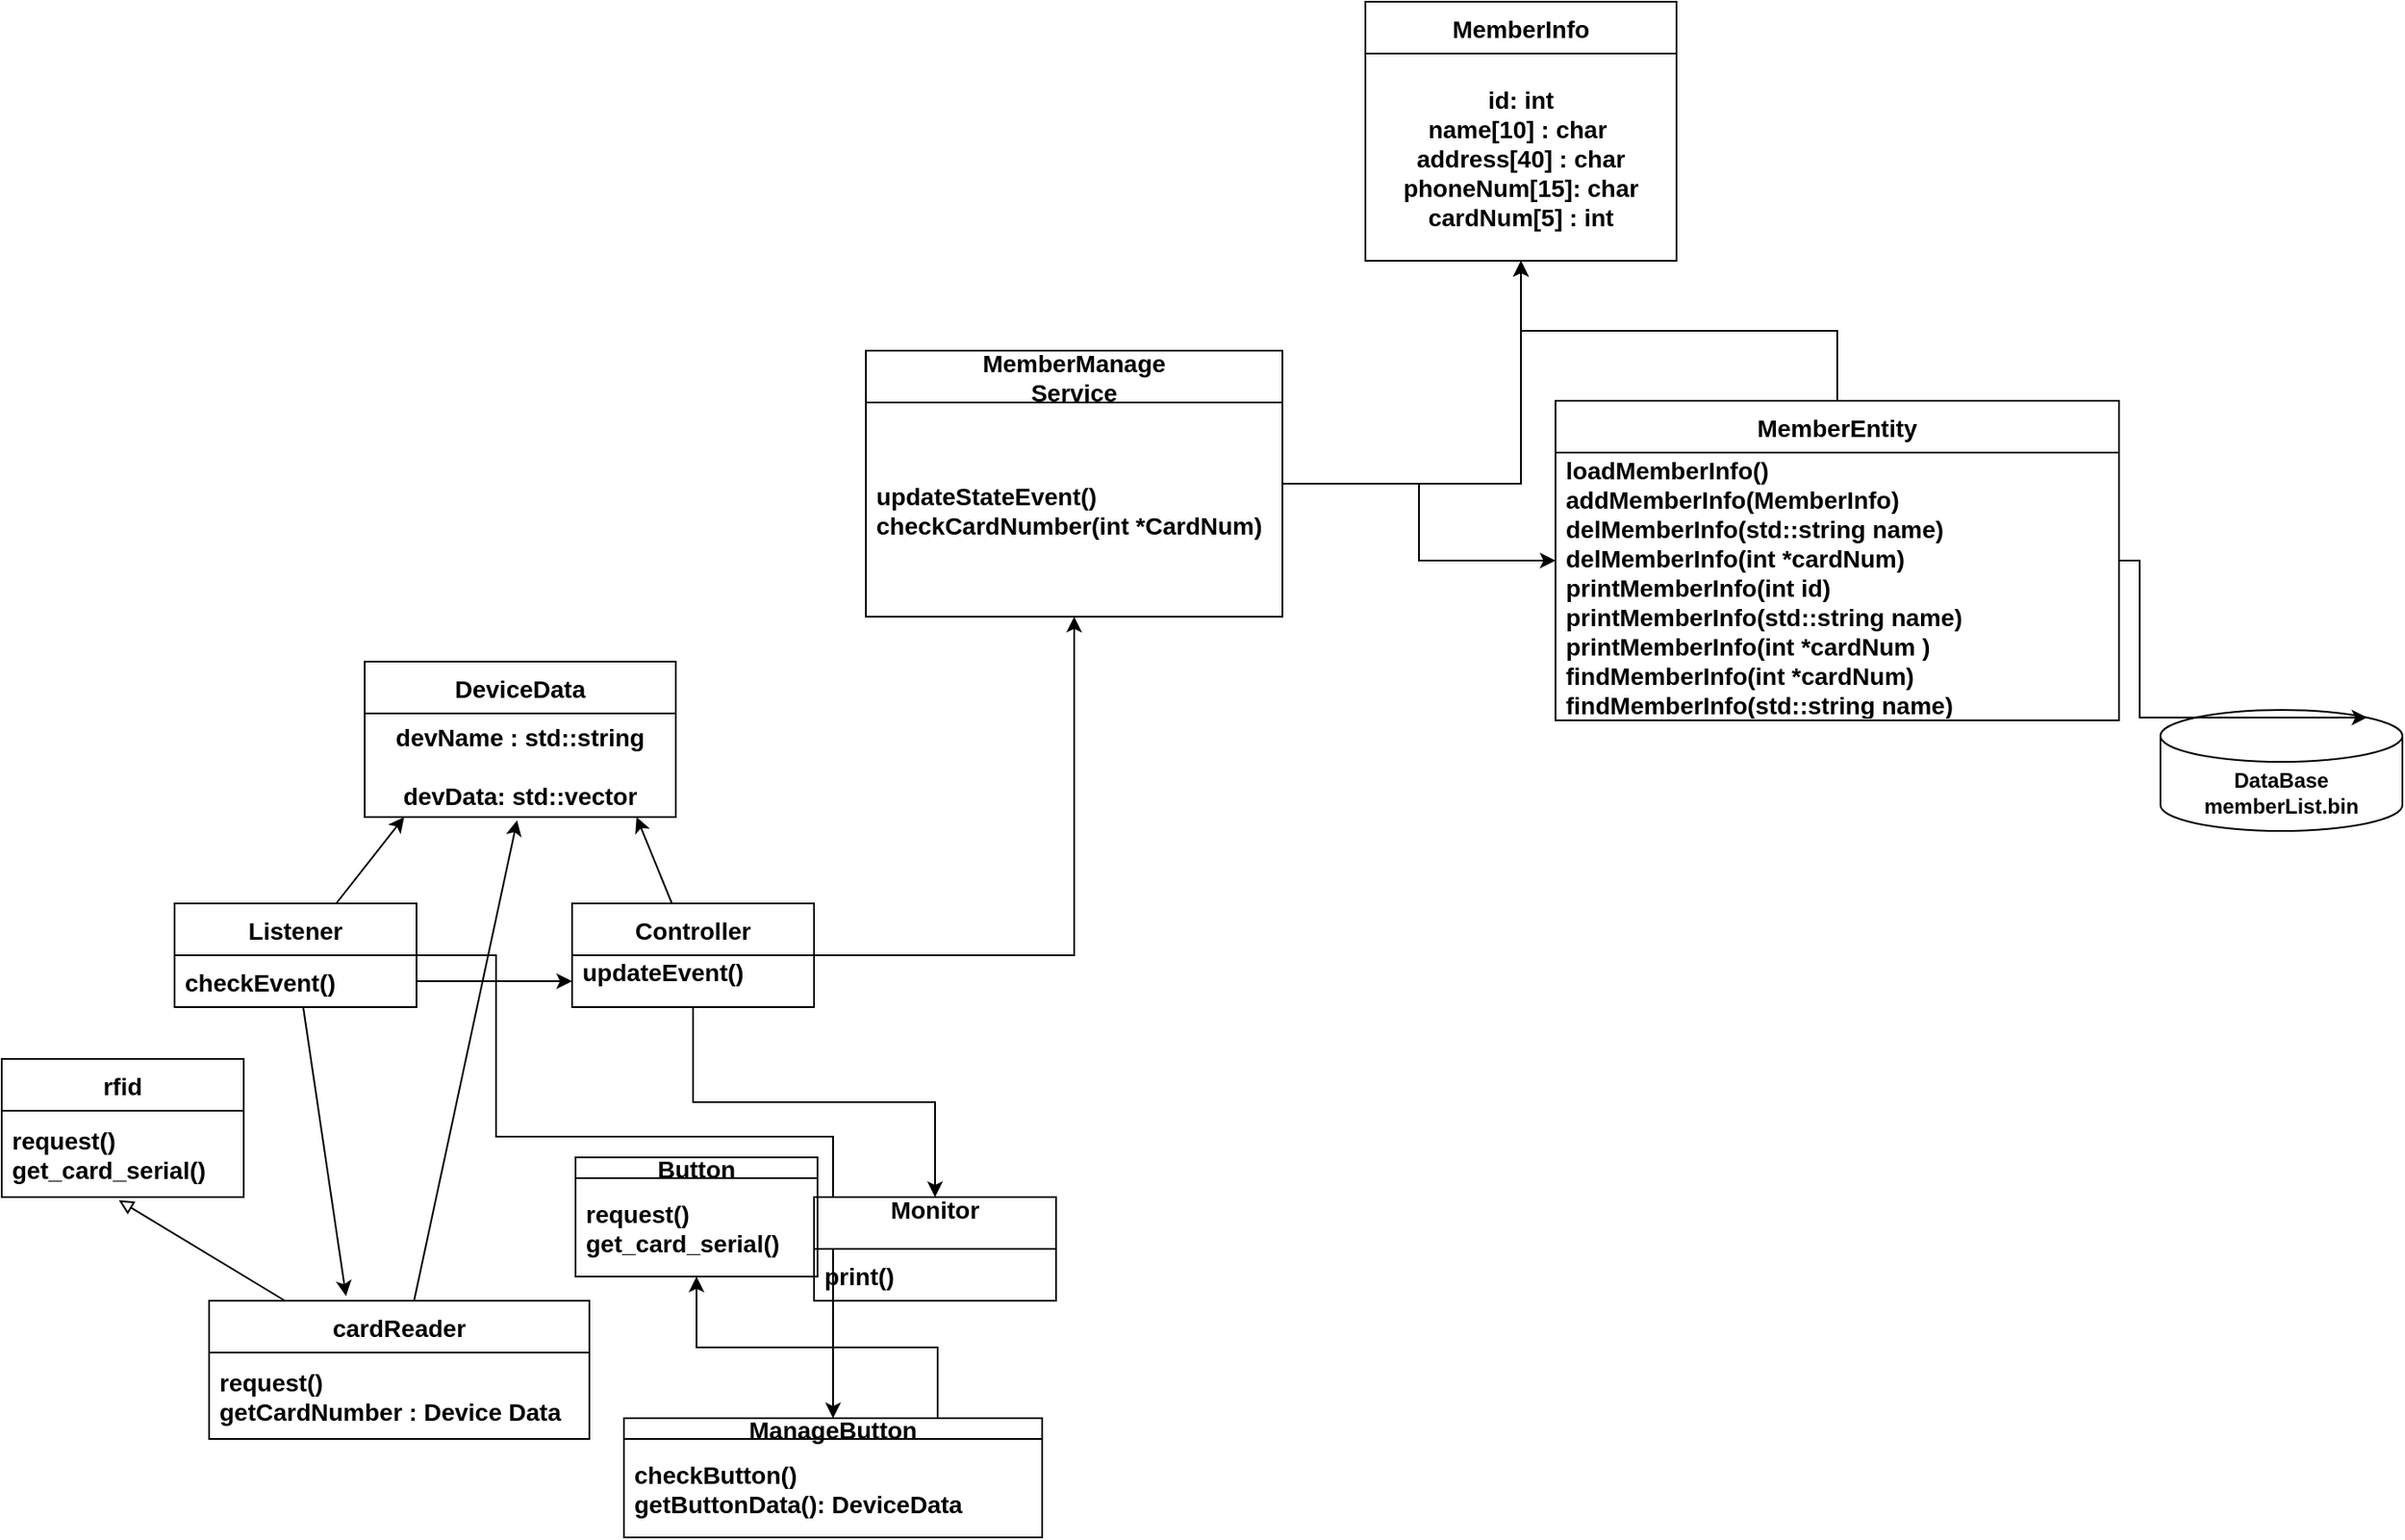 <mxfile>
    <diagram id="cGePYmy4Oo4iDMrLaifH" name="페이지-1">
        <mxGraphModel dx="1800" dy="777" grid="0" gridSize="10" guides="1" tooltips="1" connect="1" arrows="1" fold="1" page="0" pageScale="1" pageWidth="827" pageHeight="1169" background="#ffffff" math="0" shadow="0">
            <root>
                <mxCell id="0"/>
                <mxCell id="1" parent="0"/>
                <mxCell id="43" style="edgeStyle=none;html=1;entryX=0.127;entryY=0.999;entryDx=0;entryDy=0;entryPerimeter=0;endArrow=classic;endFill=1;strokeColor=#000000;" parent="1" source="18" target="37" edge="1">
                    <mxGeometry relative="1" as="geometry"/>
                </mxCell>
                <mxCell id="48" style="edgeStyle=none;html=1;entryX=0.36;entryY=-0.033;entryDx=0;entryDy=0;entryPerimeter=0;endArrow=classic;endFill=1;strokeColor=#000000;" parent="1" source="18" target="38" edge="1">
                    <mxGeometry relative="1" as="geometry"/>
                </mxCell>
                <mxCell id="75" style="edgeStyle=orthogonalEdgeStyle;html=1;entryX=0.5;entryY=0;entryDx=0;entryDy=0;strokeColor=#000000;rounded=0;" edge="1" parent="1" source="18" target="72">
                    <mxGeometry relative="1" as="geometry">
                        <Array as="points">
                            <mxPoint x="-213" y="192"/>
                            <mxPoint x="-213" y="297"/>
                        </Array>
                    </mxGeometry>
                </mxCell>
                <mxCell id="18" value="Listener" style="swimlane;fontStyle=1;childLayout=stackLayout;horizontal=1;startSize=30;horizontalStack=0;resizeParent=1;resizeParentMax=0;resizeLast=0;collapsible=1;marginBottom=0;fontColor=#000000;strokeColor=#000000;gradientColor=#ffffff;fillColor=#FFFFFF;fontSize=14;" parent="1" vertex="1">
                    <mxGeometry x="-399" y="162" width="140" height="60" as="geometry"/>
                </mxCell>
                <mxCell id="19" value="checkEvent()" style="text;strokeColor=#000000;fillColor=none;align=left;verticalAlign=middle;spacingLeft=4;spacingRight=4;overflow=hidden;points=[[0,0.5],[1,0.5]];portConstraint=eastwest;rotatable=0;fontColor=#000000;fontStyle=1;fontSize=14;" parent="18" vertex="1">
                    <mxGeometry y="30" width="140" height="30" as="geometry"/>
                </mxCell>
                <mxCell id="22" value="rfid" style="swimlane;fontStyle=1;childLayout=stackLayout;horizontal=1;startSize=30;horizontalStack=0;resizeParent=1;resizeParentMax=0;resizeLast=0;collapsible=1;marginBottom=0;fontColor=#000000;strokeColor=#000000;gradientColor=#ffffff;fillColor=#FFFFFF;fontSize=14;" parent="1" vertex="1">
                    <mxGeometry x="-499" y="252" width="140" height="80" as="geometry"/>
                </mxCell>
                <mxCell id="23" value="request()&#10;get_card_serial()" style="text;strokeColor=#000000;fillColor=none;align=left;verticalAlign=middle;spacingLeft=4;spacingRight=4;overflow=hidden;points=[[0,0.5],[1,0.5]];portConstraint=eastwest;rotatable=0;fontColor=#000000;fontStyle=1;fontSize=14;" parent="22" vertex="1">
                    <mxGeometry y="30" width="140" height="50" as="geometry"/>
                </mxCell>
                <mxCell id="24" value="Monitor&#10;" style="swimlane;fontStyle=1;childLayout=stackLayout;horizontal=1;startSize=30;horizontalStack=0;resizeParent=1;resizeParentMax=0;resizeLast=0;collapsible=1;marginBottom=0;fontColor=#000000;strokeColor=#000000;gradientColor=#ffffff;fillColor=#FFFFFF;fontSize=14;" parent="1" vertex="1">
                    <mxGeometry x="-29" y="332" width="140" height="60" as="geometry"/>
                </mxCell>
                <mxCell id="25" value="print()" style="text;strokeColor=#000000;fillColor=none;align=left;verticalAlign=middle;spacingLeft=4;spacingRight=4;overflow=hidden;points=[[0,0.5],[1,0.5]];portConstraint=eastwest;rotatable=0;fontColor=#000000;fontStyle=1;fontSize=14;" parent="24" vertex="1">
                    <mxGeometry y="30" width="140" height="30" as="geometry"/>
                </mxCell>
                <mxCell id="35" style="edgeStyle=orthogonalEdgeStyle;rounded=0;html=1;strokeColor=#000000;" parent="1" source="28" target="24" edge="1">
                    <mxGeometry relative="1" as="geometry">
                        <mxPoint x="-99" y="272" as="targetPoint"/>
                    </mxGeometry>
                </mxCell>
                <mxCell id="44" style="edgeStyle=none;html=1;entryX=0.874;entryY=0.999;entryDx=0;entryDy=0;entryPerimeter=0;endArrow=classic;endFill=1;strokeColor=#000000;" parent="1" source="28" target="37" edge="1">
                    <mxGeometry relative="1" as="geometry"/>
                </mxCell>
                <mxCell id="71" style="edgeStyle=orthogonalEdgeStyle;rounded=0;html=1;strokeColor=#000000;" parent="1" source="28" target="61" edge="1">
                    <mxGeometry relative="1" as="geometry">
                        <mxPoint x="-121.5" y="9.0" as="targetPoint"/>
                    </mxGeometry>
                </mxCell>
                <mxCell id="28" value="Controller" style="swimlane;fontStyle=1;childLayout=stackLayout;horizontal=1;startSize=30;horizontalStack=0;resizeParent=1;resizeParentMax=0;resizeLast=0;collapsible=1;marginBottom=0;fontColor=#000000;strokeColor=#000000;gradientColor=#ffffff;fillColor=#FFFFFF;fontSize=14;" parent="1" vertex="1">
                    <mxGeometry x="-169" y="162" width="140" height="60" as="geometry"/>
                </mxCell>
                <mxCell id="29" value="updateEvent()&#10;" style="text;strokeColor=#000000;fillColor=none;align=left;verticalAlign=middle;spacingLeft=4;spacingRight=4;overflow=hidden;points=[[0,0.5],[1,0.5]];portConstraint=eastwest;rotatable=0;fontColor=#000000;fontStyle=1;fontSize=14;" parent="28" vertex="1">
                    <mxGeometry y="30" width="140" height="30" as="geometry"/>
                </mxCell>
                <mxCell id="31" style="edgeStyle=none;html=1;entryX=0;entryY=0.5;entryDx=0;entryDy=0;strokeColor=#000000;" parent="1" source="19" target="29" edge="1">
                    <mxGeometry relative="1" as="geometry"/>
                </mxCell>
                <mxCell id="36" value="DeviceData" style="swimlane;fontStyle=1;childLayout=stackLayout;horizontal=1;startSize=30;horizontalStack=0;resizeParent=1;resizeParentMax=0;resizeLast=0;collapsible=1;marginBottom=0;fontColor=#000000;strokeColor=#000000;gradientColor=#ffffff;fillColor=#FFFFFF;fontSize=14;" parent="1" vertex="1">
                    <mxGeometry x="-289" y="22" width="180" height="90" as="geometry"/>
                </mxCell>
                <mxCell id="37" value="devName : std::string&#10;&#10;devData: std::vector" style="text;strokeColor=#000000;fillColor=none;align=center;verticalAlign=middle;spacingLeft=4;spacingRight=4;overflow=hidden;points=[[0,0.5],[1,0.5]];portConstraint=eastwest;rotatable=0;fontColor=#000000;fontStyle=1;fontSize=14;" parent="36" vertex="1">
                    <mxGeometry y="30" width="180" height="60" as="geometry"/>
                </mxCell>
                <mxCell id="40" style="edgeStyle=none;html=1;entryX=0.484;entryY=1.037;entryDx=0;entryDy=0;entryPerimeter=0;strokeColor=#000000;endArrow=block;endFill=0;" parent="1" source="38" target="23" edge="1">
                    <mxGeometry relative="1" as="geometry"/>
                </mxCell>
                <mxCell id="47" style="edgeStyle=none;html=1;entryX=0.49;entryY=1.031;entryDx=0;entryDy=0;entryPerimeter=0;endArrow=classic;endFill=1;strokeColor=#000000;" parent="1" source="38" target="37" edge="1">
                    <mxGeometry relative="1" as="geometry"/>
                </mxCell>
                <mxCell id="38" value="cardReader" style="swimlane;fontStyle=1;childLayout=stackLayout;horizontal=1;startSize=30;horizontalStack=0;resizeParent=1;resizeParentMax=0;resizeLast=0;collapsible=1;marginBottom=0;fontColor=#000000;strokeColor=#000000;gradientColor=#ffffff;fillColor=#FFFFFF;fontSize=14;" parent="1" vertex="1">
                    <mxGeometry x="-379" y="392" width="220" height="80" as="geometry"/>
                </mxCell>
                <mxCell id="39" value="request()&#10;getCardNumber : Device Data" style="text;strokeColor=#000000;fillColor=none;align=left;verticalAlign=middle;spacingLeft=4;spacingRight=4;overflow=hidden;points=[[0,0.5],[1,0.5]];portConstraint=eastwest;rotatable=0;fontColor=#000000;fontStyle=1;fontSize=14;" parent="38" vertex="1">
                    <mxGeometry y="30" width="220" height="50" as="geometry"/>
                </mxCell>
                <mxCell id="49" value="&lt;b&gt;DataBase&lt;br&gt;memberList.bin&lt;br&gt;&lt;/b&gt;" style="shape=cylinder3;whiteSpace=wrap;html=1;boundedLbl=1;backgroundOutline=1;size=15;fillColor=#FFFFFF;fontColor=#000000;labelBackgroundColor=none;strokeColor=#000000;" parent="1" vertex="1">
                    <mxGeometry x="750" y="50" width="140" height="70" as="geometry"/>
                </mxCell>
                <mxCell id="53" value="MemberInfo" style="swimlane;fontStyle=1;childLayout=stackLayout;horizontal=1;startSize=30;horizontalStack=0;resizeParent=1;resizeParentMax=0;resizeLast=0;collapsible=1;marginBottom=0;fontColor=#000000;strokeColor=#000000;gradientColor=#ffffff;fillColor=#FFFFFF;fontSize=14;" parent="1" vertex="1">
                    <mxGeometry x="290" y="-360" width="180" height="150" as="geometry"/>
                </mxCell>
                <mxCell id="54" value="id: int&#10;name[10] : char &#10;address[40] : char&#10;phoneNum[15]: char&#10;cardNum[5] : int" style="text;strokeColor=#000000;fillColor=none;align=center;verticalAlign=middle;spacingLeft=4;spacingRight=4;overflow=hidden;points=[[0,0.5],[1,0.5]];portConstraint=eastwest;rotatable=0;fontColor=#000000;fontStyle=1;fontSize=14;" parent="53" vertex="1">
                    <mxGeometry y="30" width="180" height="120" as="geometry"/>
                </mxCell>
                <mxCell id="65" style="edgeStyle=orthogonalEdgeStyle;rounded=0;html=1;entryX=0.855;entryY=0;entryDx=0;entryDy=4.35;entryPerimeter=0;strokeColor=#000000;" parent="1" source="58" target="49" edge="1">
                    <mxGeometry relative="1" as="geometry"/>
                </mxCell>
                <mxCell id="66" style="edgeStyle=orthogonalEdgeStyle;rounded=0;html=1;strokeColor=#000000;" parent="1" source="58" target="53" edge="1">
                    <mxGeometry relative="1" as="geometry"/>
                </mxCell>
                <mxCell id="58" value="MemberEntity" style="swimlane;fontStyle=1;childLayout=stackLayout;horizontal=1;startSize=30;horizontalStack=0;resizeParent=1;resizeParentMax=0;resizeLast=0;collapsible=1;marginBottom=0;fontColor=#000000;strokeColor=#000000;gradientColor=#ffffff;fillColor=#FFFFFF;fontSize=14;" parent="1" vertex="1">
                    <mxGeometry x="400" y="-129" width="326" height="185" as="geometry"/>
                </mxCell>
                <mxCell id="59" value="loadMemberInfo()&#10;addMemberInfo(MemberInfo)&#10;delMemberInfo(std::string name)&#10;delMemberInfo(int *cardNum)&#10;printMemberInfo(int id)&#10;printMemberInfo(std::string name)&#10;printMemberInfo(int *cardNum )&#10;findMemberInfo(int *cardNum)&#10;findMemberInfo(std::string name)" style="text;strokeColor=#000000;fillColor=none;align=left;verticalAlign=middle;spacingLeft=4;spacingRight=4;overflow=hidden;points=[[0,0.5],[1,0.5]];portConstraint=eastwest;rotatable=0;fontColor=#000000;fontStyle=1;fontSize=14;" parent="58" vertex="1">
                    <mxGeometry y="30" width="326" height="155" as="geometry"/>
                </mxCell>
                <mxCell id="67" style="edgeStyle=orthogonalEdgeStyle;rounded=0;html=1;strokeColor=#000000;" parent="1" source="61" target="53" edge="1">
                    <mxGeometry relative="1" as="geometry"/>
                </mxCell>
                <mxCell id="70" style="edgeStyle=orthogonalEdgeStyle;rounded=0;html=1;exitX=1;exitY=0.5;exitDx=0;exitDy=0;strokeColor=#000000;" parent="1" source="61" target="58" edge="1">
                    <mxGeometry relative="1" as="geometry"/>
                </mxCell>
                <mxCell id="61" value="MemberManage&#10;Service" style="swimlane;fontStyle=1;childLayout=stackLayout;horizontal=1;startSize=30;horizontalStack=0;resizeParent=1;resizeParentMax=0;resizeLast=0;collapsible=1;marginBottom=0;fontColor=#000000;strokeColor=#000000;gradientColor=#ffffff;fillColor=#FFFFFF;fontSize=14;" parent="1" vertex="1">
                    <mxGeometry x="1" y="-158" width="241" height="154" as="geometry"/>
                </mxCell>
                <mxCell id="62" value="updateStateEvent()&#10;checkCardNumber(int *CardNum)" style="text;strokeColor=#000000;fillColor=none;align=left;verticalAlign=middle;spacingLeft=4;spacingRight=4;overflow=hidden;points=[[0,0.5],[1,0.5]];portConstraint=eastwest;rotatable=0;fontColor=#000000;fontStyle=1;fontSize=14;" parent="61" vertex="1">
                    <mxGeometry y="30" width="241" height="124" as="geometry"/>
                </mxCell>
                <mxCell id="79" style="edgeStyle=orthogonalEdgeStyle;rounded=0;html=1;exitX=0.75;exitY=0;exitDx=0;exitDy=0;strokeColor=#000000;" edge="1" parent="1" source="72" target="77">
                    <mxGeometry relative="1" as="geometry"/>
                </mxCell>
                <mxCell id="72" value="ManageButton" style="swimlane;fontStyle=1;childLayout=stackLayout;horizontal=1;startSize=12;horizontalStack=0;resizeParent=1;resizeParentMax=0;resizeLast=0;collapsible=1;marginBottom=0;fontColor=#000000;strokeColor=#000000;gradientColor=#ffffff;fillColor=#FFFFFF;fontSize=14;" parent="1" vertex="1">
                    <mxGeometry x="-139" y="460" width="242" height="69" as="geometry"/>
                </mxCell>
                <mxCell id="73" value="checkButton()&#10;getButtonData(): DeviceData" style="text;strokeColor=#000000;fillColor=none;align=left;verticalAlign=middle;spacingLeft=4;spacingRight=4;overflow=hidden;points=[[0,0.5],[1,0.5]];portConstraint=eastwest;rotatable=0;fontColor=#000000;fontStyle=1;fontSize=14;" parent="72" vertex="1">
                    <mxGeometry y="12" width="242" height="57" as="geometry"/>
                </mxCell>
                <mxCell id="77" value="Button" style="swimlane;fontStyle=1;childLayout=stackLayout;horizontal=1;startSize=12;horizontalStack=0;resizeParent=1;resizeParentMax=0;resizeLast=0;collapsible=1;marginBottom=0;fontColor=#000000;strokeColor=#000000;gradientColor=#ffffff;fillColor=#FFFFFF;fontSize=14;" vertex="1" parent="1">
                    <mxGeometry x="-167" y="309" width="140" height="69" as="geometry"/>
                </mxCell>
                <mxCell id="78" value="request()&#10;get_card_serial()" style="text;strokeColor=#000000;fillColor=none;align=left;verticalAlign=middle;spacingLeft=4;spacingRight=4;overflow=hidden;points=[[0,0.5],[1,0.5]];portConstraint=eastwest;rotatable=0;fontColor=#000000;fontStyle=1;fontSize=14;" vertex="1" parent="77">
                    <mxGeometry y="12" width="140" height="57" as="geometry"/>
                </mxCell>
            </root>
        </mxGraphModel>
    </diagram>
</mxfile>